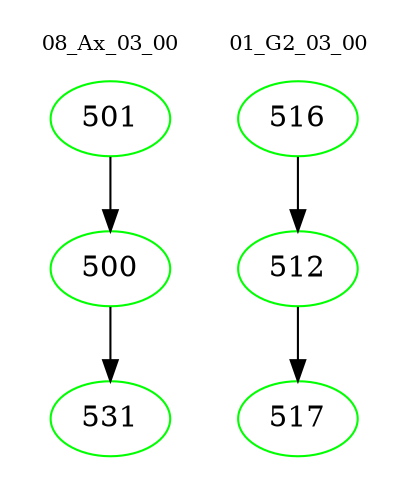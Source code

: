 digraph{
subgraph cluster_0 {
color = white
label = "08_Ax_03_00";
fontsize=10;
T0_501 [label="501", color="green"]
T0_501 -> T0_500 [color="black"]
T0_500 [label="500", color="green"]
T0_500 -> T0_531 [color="black"]
T0_531 [label="531", color="green"]
}
subgraph cluster_1 {
color = white
label = "01_G2_03_00";
fontsize=10;
T1_516 [label="516", color="green"]
T1_516 -> T1_512 [color="black"]
T1_512 [label="512", color="green"]
T1_512 -> T1_517 [color="black"]
T1_517 [label="517", color="green"]
}
}
